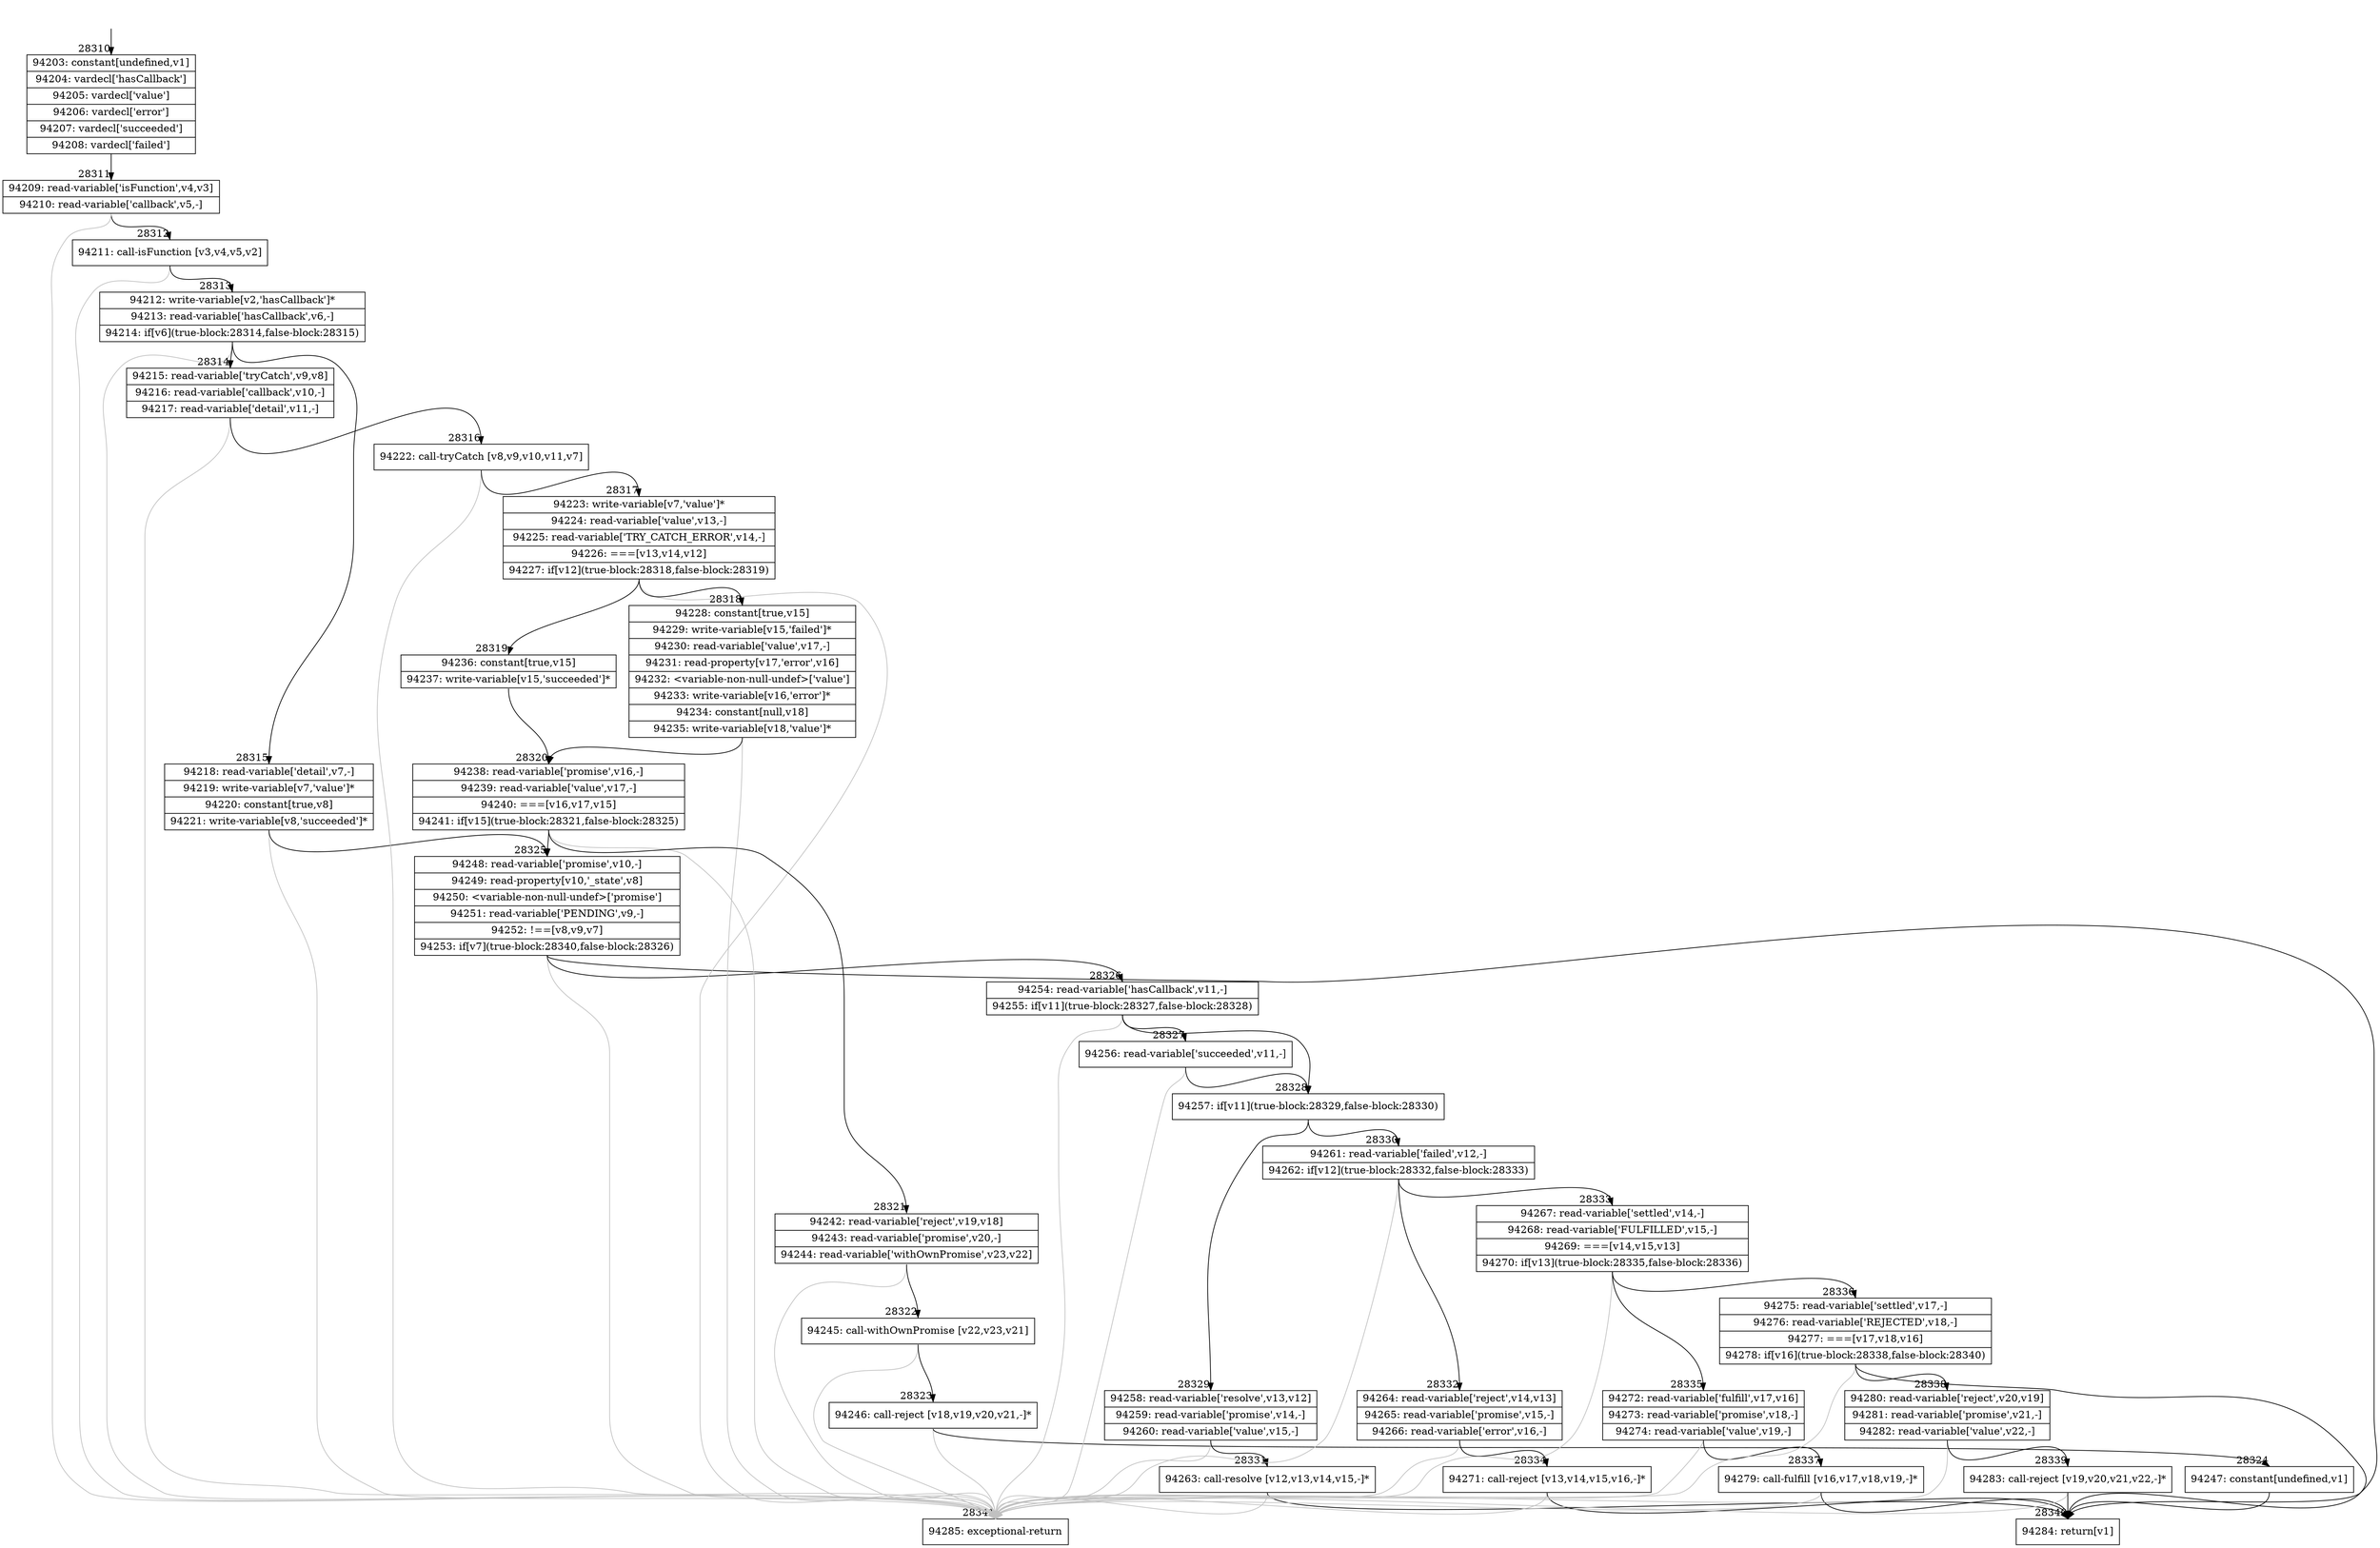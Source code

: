 digraph {
rankdir="TD"
BB_entry2481[shape=none,label=""];
BB_entry2481 -> BB28310 [tailport=s, headport=n, headlabel="    28310"]
BB28310 [shape=record label="{94203: constant[undefined,v1]|94204: vardecl['hasCallback']|94205: vardecl['value']|94206: vardecl['error']|94207: vardecl['succeeded']|94208: vardecl['failed']}" ] 
BB28310 -> BB28311 [tailport=s, headport=n, headlabel="      28311"]
BB28311 [shape=record label="{94209: read-variable['isFunction',v4,v3]|94210: read-variable['callback',v5,-]}" ] 
BB28311 -> BB28312 [tailport=s, headport=n, headlabel="      28312"]
BB28311 -> BB28341 [tailport=s, headport=n, color=gray, headlabel="      28341"]
BB28312 [shape=record label="{94211: call-isFunction [v3,v4,v5,v2]}" ] 
BB28312 -> BB28313 [tailport=s, headport=n, headlabel="      28313"]
BB28312 -> BB28341 [tailport=s, headport=n, color=gray]
BB28313 [shape=record label="{94212: write-variable[v2,'hasCallback']*|94213: read-variable['hasCallback',v6,-]|94214: if[v6](true-block:28314,false-block:28315)}" ] 
BB28313 -> BB28314 [tailport=s, headport=n, headlabel="      28314"]
BB28313 -> BB28315 [tailport=s, headport=n, headlabel="      28315"]
BB28313 -> BB28341 [tailport=s, headport=n, color=gray]
BB28314 [shape=record label="{94215: read-variable['tryCatch',v9,v8]|94216: read-variable['callback',v10,-]|94217: read-variable['detail',v11,-]}" ] 
BB28314 -> BB28316 [tailport=s, headport=n, headlabel="      28316"]
BB28314 -> BB28341 [tailport=s, headport=n, color=gray]
BB28315 [shape=record label="{94218: read-variable['detail',v7,-]|94219: write-variable[v7,'value']*|94220: constant[true,v8]|94221: write-variable[v8,'succeeded']*}" ] 
BB28315 -> BB28325 [tailport=s, headport=n, headlabel="      28325"]
BB28315 -> BB28341 [tailport=s, headport=n, color=gray]
BB28316 [shape=record label="{94222: call-tryCatch [v8,v9,v10,v11,v7]}" ] 
BB28316 -> BB28317 [tailport=s, headport=n, headlabel="      28317"]
BB28316 -> BB28341 [tailport=s, headport=n, color=gray]
BB28317 [shape=record label="{94223: write-variable[v7,'value']*|94224: read-variable['value',v13,-]|94225: read-variable['TRY_CATCH_ERROR',v14,-]|94226: ===[v13,v14,v12]|94227: if[v12](true-block:28318,false-block:28319)}" ] 
BB28317 -> BB28318 [tailport=s, headport=n, headlabel="      28318"]
BB28317 -> BB28319 [tailport=s, headport=n, headlabel="      28319"]
BB28317 -> BB28341 [tailport=s, headport=n, color=gray]
BB28318 [shape=record label="{94228: constant[true,v15]|94229: write-variable[v15,'failed']*|94230: read-variable['value',v17,-]|94231: read-property[v17,'error',v16]|94232: \<variable-non-null-undef\>['value']|94233: write-variable[v16,'error']*|94234: constant[null,v18]|94235: write-variable[v18,'value']*}" ] 
BB28318 -> BB28320 [tailport=s, headport=n, headlabel="      28320"]
BB28318 -> BB28341 [tailport=s, headport=n, color=gray]
BB28319 [shape=record label="{94236: constant[true,v15]|94237: write-variable[v15,'succeeded']*}" ] 
BB28319 -> BB28320 [tailport=s, headport=n]
BB28320 [shape=record label="{94238: read-variable['promise',v16,-]|94239: read-variable['value',v17,-]|94240: ===[v16,v17,v15]|94241: if[v15](true-block:28321,false-block:28325)}" ] 
BB28320 -> BB28321 [tailport=s, headport=n, headlabel="      28321"]
BB28320 -> BB28325 [tailport=s, headport=n]
BB28320 -> BB28341 [tailport=s, headport=n, color=gray]
BB28321 [shape=record label="{94242: read-variable['reject',v19,v18]|94243: read-variable['promise',v20,-]|94244: read-variable['withOwnPromise',v23,v22]}" ] 
BB28321 -> BB28322 [tailport=s, headport=n, headlabel="      28322"]
BB28321 -> BB28341 [tailport=s, headport=n, color=gray]
BB28322 [shape=record label="{94245: call-withOwnPromise [v22,v23,v21]}" ] 
BB28322 -> BB28323 [tailport=s, headport=n, headlabel="      28323"]
BB28322 -> BB28341 [tailport=s, headport=n, color=gray]
BB28323 [shape=record label="{94246: call-reject [v18,v19,v20,v21,-]*}" ] 
BB28323 -> BB28324 [tailport=s, headport=n, headlabel="      28324"]
BB28323 -> BB28341 [tailport=s, headport=n, color=gray]
BB28324 [shape=record label="{94247: constant[undefined,v1]}" ] 
BB28324 -> BB28340 [tailport=s, headport=n, headlabel="      28340"]
BB28325 [shape=record label="{94248: read-variable['promise',v10,-]|94249: read-property[v10,'_state',v8]|94250: \<variable-non-null-undef\>['promise']|94251: read-variable['PENDING',v9,-]|94252: !==[v8,v9,v7]|94253: if[v7](true-block:28340,false-block:28326)}" ] 
BB28325 -> BB28340 [tailport=s, headport=n]
BB28325 -> BB28326 [tailport=s, headport=n, headlabel="      28326"]
BB28325 -> BB28341 [tailport=s, headport=n, color=gray]
BB28326 [shape=record label="{94254: read-variable['hasCallback',v11,-]|94255: if[v11](true-block:28327,false-block:28328)}" ] 
BB28326 -> BB28328 [tailport=s, headport=n, headlabel="      28328"]
BB28326 -> BB28327 [tailport=s, headport=n, headlabel="      28327"]
BB28326 -> BB28341 [tailport=s, headport=n, color=gray]
BB28327 [shape=record label="{94256: read-variable['succeeded',v11,-]}" ] 
BB28327 -> BB28328 [tailport=s, headport=n]
BB28327 -> BB28341 [tailport=s, headport=n, color=gray]
BB28328 [shape=record label="{94257: if[v11](true-block:28329,false-block:28330)}" ] 
BB28328 -> BB28329 [tailport=s, headport=n, headlabel="      28329"]
BB28328 -> BB28330 [tailport=s, headport=n, headlabel="      28330"]
BB28329 [shape=record label="{94258: read-variable['resolve',v13,v12]|94259: read-variable['promise',v14,-]|94260: read-variable['value',v15,-]}" ] 
BB28329 -> BB28331 [tailport=s, headport=n, headlabel="      28331"]
BB28329 -> BB28341 [tailport=s, headport=n, color=gray]
BB28330 [shape=record label="{94261: read-variable['failed',v12,-]|94262: if[v12](true-block:28332,false-block:28333)}" ] 
BB28330 -> BB28332 [tailport=s, headport=n, headlabel="      28332"]
BB28330 -> BB28333 [tailport=s, headport=n, headlabel="      28333"]
BB28330 -> BB28341 [tailport=s, headport=n, color=gray]
BB28331 [shape=record label="{94263: call-resolve [v12,v13,v14,v15,-]*}" ] 
BB28331 -> BB28340 [tailport=s, headport=n]
BB28331 -> BB28341 [tailport=s, headport=n, color=gray]
BB28332 [shape=record label="{94264: read-variable['reject',v14,v13]|94265: read-variable['promise',v15,-]|94266: read-variable['error',v16,-]}" ] 
BB28332 -> BB28334 [tailport=s, headport=n, headlabel="      28334"]
BB28332 -> BB28341 [tailport=s, headport=n, color=gray]
BB28333 [shape=record label="{94267: read-variable['settled',v14,-]|94268: read-variable['FULFILLED',v15,-]|94269: ===[v14,v15,v13]|94270: if[v13](true-block:28335,false-block:28336)}" ] 
BB28333 -> BB28335 [tailport=s, headport=n, headlabel="      28335"]
BB28333 -> BB28336 [tailport=s, headport=n, headlabel="      28336"]
BB28333 -> BB28341 [tailport=s, headport=n, color=gray]
BB28334 [shape=record label="{94271: call-reject [v13,v14,v15,v16,-]*}" ] 
BB28334 -> BB28340 [tailport=s, headport=n]
BB28334 -> BB28341 [tailport=s, headport=n, color=gray]
BB28335 [shape=record label="{94272: read-variable['fulfill',v17,v16]|94273: read-variable['promise',v18,-]|94274: read-variable['value',v19,-]}" ] 
BB28335 -> BB28337 [tailport=s, headport=n, headlabel="      28337"]
BB28335 -> BB28341 [tailport=s, headport=n, color=gray]
BB28336 [shape=record label="{94275: read-variable['settled',v17,-]|94276: read-variable['REJECTED',v18,-]|94277: ===[v17,v18,v16]|94278: if[v16](true-block:28338,false-block:28340)}" ] 
BB28336 -> BB28338 [tailport=s, headport=n, headlabel="      28338"]
BB28336 -> BB28340 [tailport=s, headport=n]
BB28336 -> BB28341 [tailport=s, headport=n, color=gray]
BB28337 [shape=record label="{94279: call-fulfill [v16,v17,v18,v19,-]*}" ] 
BB28337 -> BB28340 [tailport=s, headport=n]
BB28337 -> BB28341 [tailport=s, headport=n, color=gray]
BB28338 [shape=record label="{94280: read-variable['reject',v20,v19]|94281: read-variable['promise',v21,-]|94282: read-variable['value',v22,-]}" ] 
BB28338 -> BB28339 [tailport=s, headport=n, headlabel="      28339"]
BB28338 -> BB28341 [tailport=s, headport=n, color=gray]
BB28339 [shape=record label="{94283: call-reject [v19,v20,v21,v22,-]*}" ] 
BB28339 -> BB28340 [tailport=s, headport=n]
BB28339 -> BB28341 [tailport=s, headport=n, color=gray]
BB28340 [shape=record label="{94284: return[v1]}" ] 
BB28341 [shape=record label="{94285: exceptional-return}" ] 
//#$~ 50581
}
